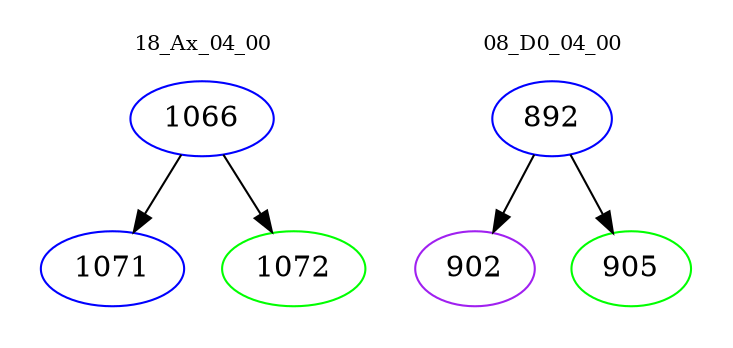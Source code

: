 digraph{
subgraph cluster_0 {
color = white
label = "18_Ax_04_00";
fontsize=10;
T0_1066 [label="1066", color="blue"]
T0_1066 -> T0_1071 [color="black"]
T0_1071 [label="1071", color="blue"]
T0_1066 -> T0_1072 [color="black"]
T0_1072 [label="1072", color="green"]
}
subgraph cluster_1 {
color = white
label = "08_D0_04_00";
fontsize=10;
T1_892 [label="892", color="blue"]
T1_892 -> T1_902 [color="black"]
T1_902 [label="902", color="purple"]
T1_892 -> T1_905 [color="black"]
T1_905 [label="905", color="green"]
}
}
